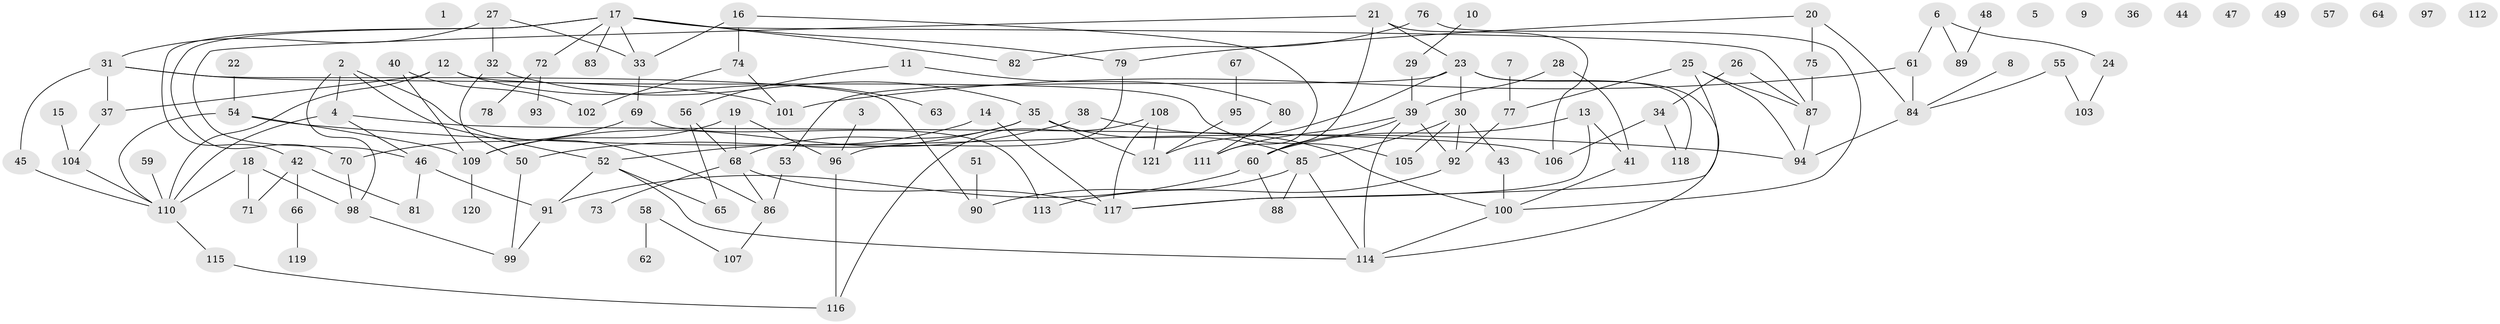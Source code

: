 // Generated by graph-tools (version 1.1) at 2025/00/03/09/25 03:00:44]
// undirected, 121 vertices, 161 edges
graph export_dot {
graph [start="1"]
  node [color=gray90,style=filled];
  1;
  2;
  3;
  4;
  5;
  6;
  7;
  8;
  9;
  10;
  11;
  12;
  13;
  14;
  15;
  16;
  17;
  18;
  19;
  20;
  21;
  22;
  23;
  24;
  25;
  26;
  27;
  28;
  29;
  30;
  31;
  32;
  33;
  34;
  35;
  36;
  37;
  38;
  39;
  40;
  41;
  42;
  43;
  44;
  45;
  46;
  47;
  48;
  49;
  50;
  51;
  52;
  53;
  54;
  55;
  56;
  57;
  58;
  59;
  60;
  61;
  62;
  63;
  64;
  65;
  66;
  67;
  68;
  69;
  70;
  71;
  72;
  73;
  74;
  75;
  76;
  77;
  78;
  79;
  80;
  81;
  82;
  83;
  84;
  85;
  86;
  87;
  88;
  89;
  90;
  91;
  92;
  93;
  94;
  95;
  96;
  97;
  98;
  99;
  100;
  101;
  102;
  103;
  104;
  105;
  106;
  107;
  108;
  109;
  110;
  111;
  112;
  113;
  114;
  115;
  116;
  117;
  118;
  119;
  120;
  121;
  2 -- 4;
  2 -- 52;
  2 -- 86;
  2 -- 98;
  3 -- 96;
  4 -- 46;
  4 -- 106;
  4 -- 110;
  6 -- 24;
  6 -- 61;
  6 -- 89;
  7 -- 77;
  8 -- 84;
  10 -- 29;
  11 -- 56;
  11 -- 80;
  12 -- 37;
  12 -- 63;
  12 -- 105;
  12 -- 110;
  13 -- 41;
  13 -- 60;
  13 -- 117;
  14 -- 52;
  14 -- 117;
  15 -- 104;
  16 -- 33;
  16 -- 74;
  16 -- 111;
  17 -- 33;
  17 -- 42;
  17 -- 70;
  17 -- 72;
  17 -- 79;
  17 -- 82;
  17 -- 83;
  17 -- 87;
  18 -- 71;
  18 -- 98;
  18 -- 110;
  19 -- 68;
  19 -- 96;
  19 -- 109;
  20 -- 75;
  20 -- 79;
  20 -- 84;
  21 -- 23;
  21 -- 46;
  21 -- 60;
  21 -- 106;
  22 -- 54;
  23 -- 30;
  23 -- 53;
  23 -- 114;
  23 -- 118;
  23 -- 121;
  24 -- 103;
  25 -- 77;
  25 -- 87;
  25 -- 94;
  25 -- 117;
  26 -- 34;
  26 -- 87;
  27 -- 31;
  27 -- 32;
  27 -- 33;
  28 -- 39;
  28 -- 41;
  29 -- 39;
  30 -- 43;
  30 -- 85;
  30 -- 92;
  30 -- 105;
  31 -- 37;
  31 -- 45;
  31 -- 90;
  31 -- 101;
  32 -- 35;
  32 -- 50;
  33 -- 69;
  34 -- 106;
  34 -- 118;
  35 -- 50;
  35 -- 68;
  35 -- 85;
  35 -- 121;
  37 -- 104;
  38 -- 100;
  38 -- 109;
  39 -- 60;
  39 -- 92;
  39 -- 111;
  39 -- 114;
  40 -- 102;
  40 -- 109;
  41 -- 100;
  42 -- 66;
  42 -- 71;
  42 -- 81;
  43 -- 100;
  45 -- 110;
  46 -- 81;
  46 -- 91;
  48 -- 89;
  50 -- 99;
  51 -- 90;
  52 -- 65;
  52 -- 91;
  52 -- 114;
  53 -- 86;
  54 -- 94;
  54 -- 109;
  54 -- 110;
  55 -- 84;
  55 -- 103;
  56 -- 65;
  56 -- 68;
  58 -- 62;
  58 -- 107;
  59 -- 110;
  60 -- 88;
  60 -- 91;
  61 -- 84;
  61 -- 101;
  66 -- 119;
  67 -- 95;
  68 -- 73;
  68 -- 86;
  68 -- 117;
  69 -- 70;
  69 -- 113;
  70 -- 98;
  72 -- 78;
  72 -- 93;
  74 -- 101;
  74 -- 102;
  75 -- 87;
  76 -- 82;
  76 -- 100;
  77 -- 92;
  79 -- 96;
  80 -- 111;
  84 -- 94;
  85 -- 88;
  85 -- 90;
  85 -- 114;
  86 -- 107;
  87 -- 94;
  91 -- 99;
  92 -- 113;
  95 -- 121;
  96 -- 116;
  98 -- 99;
  100 -- 114;
  104 -- 110;
  108 -- 116;
  108 -- 117;
  108 -- 121;
  109 -- 120;
  110 -- 115;
  115 -- 116;
}
